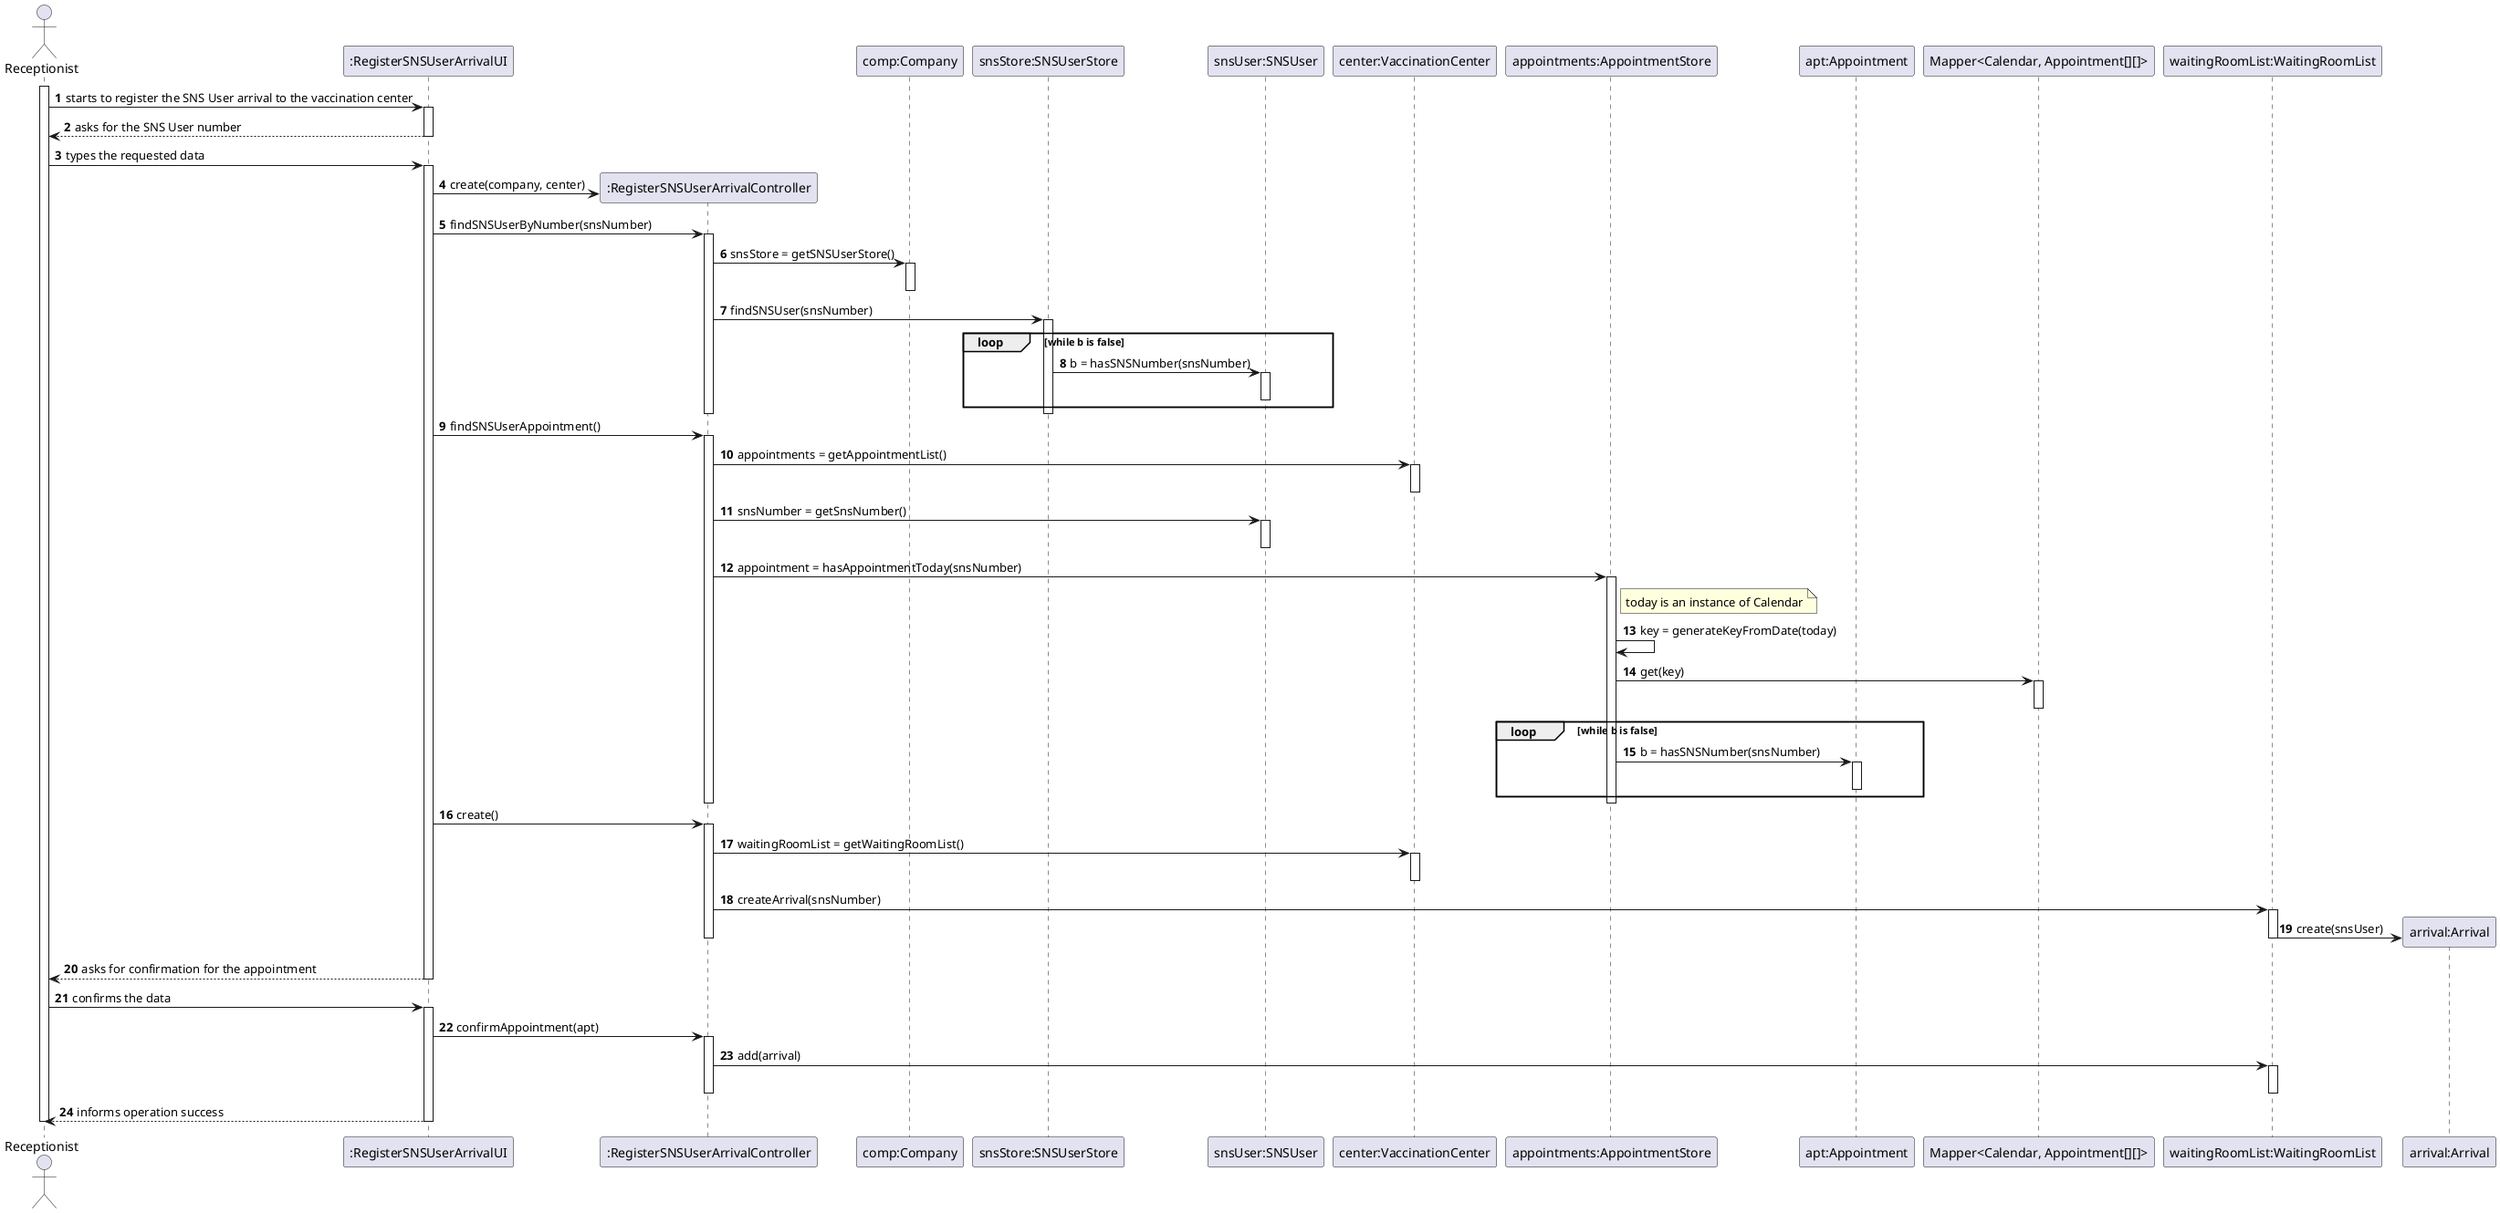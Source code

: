 @startuml
autonumber

actor "Receptionist" as RECEPT

participant ":RegisterSNSUserArrivalUI" as UI
participant ":RegisterSNSUserArrivalController" as CTRL
participant "comp:Company" as COMP
participant "snsStore:SNSUserStore" as SUSTORE
participant "snsUser:SNSUser" as SNSUSER
participant "center:VaccinationCenter" as CENTER
participant "appointments:AppointmentStore" as APPTS
participant "apt:Appointment" as APT
participant "Mapper<Calendar, Appointment[][]>" as MAPPER
participant "waitingRoomList:WaitingRoomList" as WRLST
participant "arrival:Arrival" as ARRIVAL

activate RECEPT
  RECEPT -> UI : starts to register the SNS User arrival to the vaccination center
  activate UI
  
  RECEPT <-- UI : asks for the SNS User number
  deactivate UI

  RECEPT -> UI : types the requested data
  activate UI
    
    UI -> CTRL** : create(company, center)

    UI -> CTRL : findSNSUserByNumber(snsNumber)
    activate CTRL

      CTRL -> COMP : snsStore = getSNSUserStore()
      activate COMP
      deactivate COMP

      CTRL -> SUSTORE : findSNSUser(snsNumber)
      activate SUSTORE
        ' loop for each snsUser
        loop while b is false
          SUSTORE -> SNSUSER : b = hasSNSNumber(snsNumber)
          activate SNSUSER
          ' alt b == true
            ' SUSTORE <-- SNSUSER : return snsUser
          deactivate SNSUSER
          ' end
        end
      deactivate SUSTORE

    deactivate CTRL

    UI -> CTRL : findSNSUserAppointment()
    activate CTRL

      CTRL -> CENTER : appointments = getAppointmentList()
      activate CENTER
      deactivate CENTER

      CTRL -> SNSUSER : snsNumber = getSnsNumber()
      activate SNSUSER
      deactivate SNSUSER

      CTRL -> APPTS : appointment = hasAppointmentToday(snsNumber)
      activate APPTS

        note right of APPTS
          today is an instance of Calendar
        end note
        APPTS -> APPTS : key = generateKeyFromDate(today)
        
        APPTS -> MAPPER : get(key)
        activate MAPPER
        deactivate MAPPER

        ' loop for each appointment
        loop while b is false
          APPTS -> APT : b = hasSNSNumber(snsNumber)
          activate APT
          ' alt b == true
            ' APPTS <-- APT : return apt
          deactivate APT
          ' end
        end

      deactivate APPTS

    deactivate CTRL

    UI -> CTRL : create()
    activate CTRL

      CTRL -> CENTER : waitingRoomList = getWaitingRoomList()
      activate CENTER
      deactivate CENTER

      CTRL -> WRLST : createArrival(snsNumber)
      activate WRLST
        WRLST -> ARRIVAL** : create(snsUser)
      deactivate WRLST

    deactivate CTRL
  
  RECEPT <-- UI : asks for confirmation for the appointment
  deactivate UI

  RECEPT -> UI : confirms the data
  activate UI

    UI -> CTRL : confirmAppointment(apt)
    activate CTRL

      CTRL -> WRLST : add(arrival)
      activate WRLST
      deactivate WRLST

    deactivate CTRL

  RECEPT <-- UI : informs operation success
  deactivate UI

deactivate RECEPT

@enduml